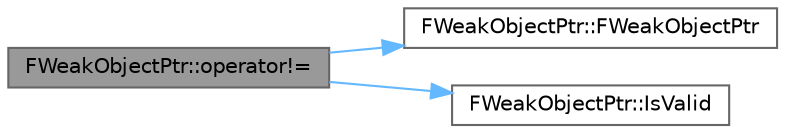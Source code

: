 digraph "FWeakObjectPtr::operator!="
{
 // INTERACTIVE_SVG=YES
 // LATEX_PDF_SIZE
  bgcolor="transparent";
  edge [fontname=Helvetica,fontsize=10,labelfontname=Helvetica,labelfontsize=10];
  node [fontname=Helvetica,fontsize=10,shape=box,height=0.2,width=0.4];
  rankdir="LR";
  Node1 [id="Node000001",label="FWeakObjectPtr::operator!=",height=0.2,width=0.4,color="gray40", fillcolor="grey60", style="filled", fontcolor="black",tooltip="Compare weak pointers for inequality."];
  Node1 -> Node2 [id="edge1_Node000001_Node000002",color="steelblue1",style="solid",tooltip=" "];
  Node2 [id="Node000002",label="FWeakObjectPtr::FWeakObjectPtr",height=0.2,width=0.4,color="grey40", fillcolor="white", style="filled",URL="$d2/dbe/structFWeakObjectPtr.html#a21b70dc55e196702cf162e24963447d2",tooltip=" "];
  Node1 -> Node3 [id="edge2_Node000001_Node000003",color="steelblue1",style="solid",tooltip=" "];
  Node3 [id="Node000003",label="FWeakObjectPtr::IsValid",height=0.2,width=0.4,color="grey40", fillcolor="white", style="filled",URL="$d2/dbe/structFWeakObjectPtr.html#ad0f634e50acddbec6c5dc22f28fb30ad",tooltip="Test if this points to a live UObject."];
}

